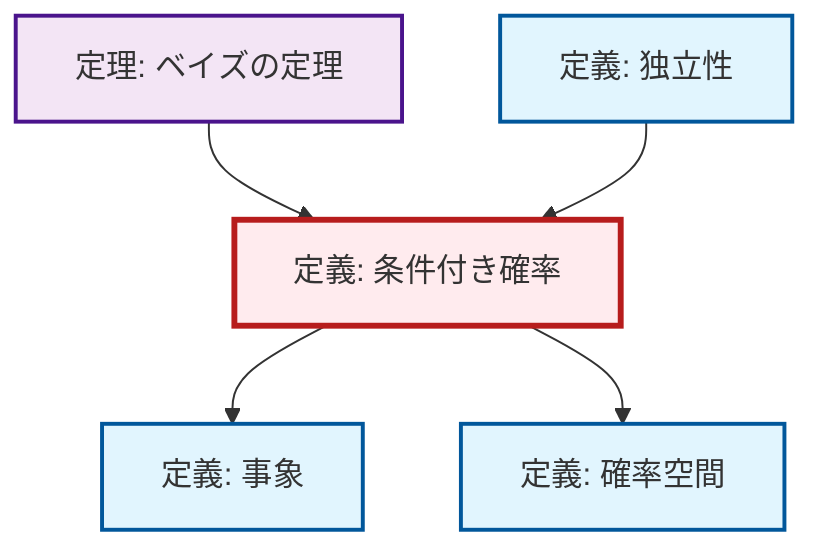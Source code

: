 graph TD
    classDef definition fill:#e1f5fe,stroke:#01579b,stroke-width:2px
    classDef theorem fill:#f3e5f5,stroke:#4a148c,stroke-width:2px
    classDef axiom fill:#fff3e0,stroke:#e65100,stroke-width:2px
    classDef example fill:#e8f5e9,stroke:#1b5e20,stroke-width:2px
    classDef current fill:#ffebee,stroke:#b71c1c,stroke-width:3px
    thm-bayes["定理: ベイズの定理"]:::theorem
    def-probability-space["定義: 確率空間"]:::definition
    def-event["定義: 事象"]:::definition
    def-conditional-probability["定義: 条件付き確率"]:::definition
    def-independence["定義: 独立性"]:::definition
    def-conditional-probability --> def-event
    def-conditional-probability --> def-probability-space
    thm-bayes --> def-conditional-probability
    def-independence --> def-conditional-probability
    class def-conditional-probability current